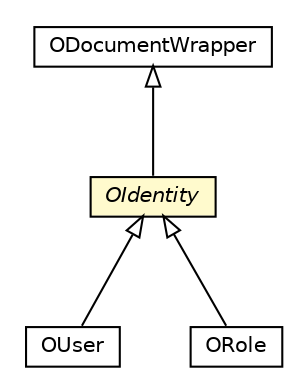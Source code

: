 #!/usr/local/bin/dot
#
# Class diagram 
# Generated by UMLGraph version R5_6-24-gf6e263 (http://www.umlgraph.org/)
#

digraph G {
	edge [fontname="Helvetica",fontsize=10,labelfontname="Helvetica",labelfontsize=10];
	node [fontname="Helvetica",fontsize=10,shape=plaintext];
	nodesep=0.25;
	ranksep=0.5;
	// com.orientechnologies.orient.core.metadata.security.OUser
	c3710536 [label=<<table title="com.orientechnologies.orient.core.metadata.security.OUser" border="0" cellborder="1" cellspacing="0" cellpadding="2" port="p" href="./OUser.html">
		<tr><td><table border="0" cellspacing="0" cellpadding="1">
<tr><td align="center" balign="center"> OUser </td></tr>
		</table></td></tr>
		</table>>, URL="./OUser.html", fontname="Helvetica", fontcolor="black", fontsize=10.0];
	// com.orientechnologies.orient.core.metadata.security.OIdentity
	c3710546 [label=<<table title="com.orientechnologies.orient.core.metadata.security.OIdentity" border="0" cellborder="1" cellspacing="0" cellpadding="2" port="p" bgcolor="lemonChiffon" href="./OIdentity.html">
		<tr><td><table border="0" cellspacing="0" cellpadding="1">
<tr><td align="center" balign="center"><font face="Helvetica-Oblique"> OIdentity </font></td></tr>
		</table></td></tr>
		</table>>, URL="./OIdentity.html", fontname="Helvetica", fontcolor="black", fontsize=10.0];
	// com.orientechnologies.orient.core.metadata.security.ORole
	c3710548 [label=<<table title="com.orientechnologies.orient.core.metadata.security.ORole" border="0" cellborder="1" cellspacing="0" cellpadding="2" port="p" href="./ORole.html">
		<tr><td><table border="0" cellspacing="0" cellpadding="1">
<tr><td align="center" balign="center"> ORole </td></tr>
		</table></td></tr>
		</table>>, URL="./ORole.html", fontname="Helvetica", fontcolor="black", fontsize=10.0];
	// com.orientechnologies.orient.core.type.ODocumentWrapper
	c3710694 [label=<<table title="com.orientechnologies.orient.core.type.ODocumentWrapper" border="0" cellborder="1" cellspacing="0" cellpadding="2" port="p" href="../../type/ODocumentWrapper.html">
		<tr><td><table border="0" cellspacing="0" cellpadding="1">
<tr><td align="center" balign="center"> ODocumentWrapper </td></tr>
		</table></td></tr>
		</table>>, URL="../../type/ODocumentWrapper.html", fontname="Helvetica", fontcolor="black", fontsize=10.0];
	//com.orientechnologies.orient.core.metadata.security.OUser extends com.orientechnologies.orient.core.metadata.security.OIdentity
	c3710546:p -> c3710536:p [dir=back,arrowtail=empty];
	//com.orientechnologies.orient.core.metadata.security.OIdentity extends com.orientechnologies.orient.core.type.ODocumentWrapper
	c3710694:p -> c3710546:p [dir=back,arrowtail=empty];
	//com.orientechnologies.orient.core.metadata.security.ORole extends com.orientechnologies.orient.core.metadata.security.OIdentity
	c3710546:p -> c3710548:p [dir=back,arrowtail=empty];
}

